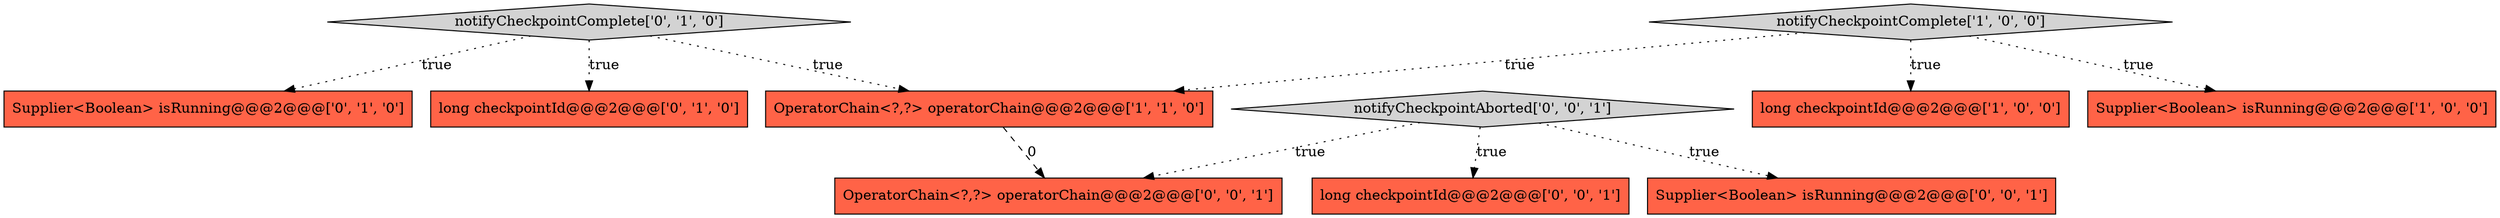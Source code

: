 digraph {
5 [style = filled, label = "Supplier<Boolean> isRunning@@@2@@@['0', '1', '0']", fillcolor = tomato, shape = box image = "AAA0AAABBB2BBB"];
3 [style = filled, label = "OperatorChain<?,?> operatorChain@@@2@@@['1', '1', '0']", fillcolor = tomato, shape = box image = "AAA0AAABBB1BBB"];
10 [style = filled, label = "OperatorChain<?,?> operatorChain@@@2@@@['0', '0', '1']", fillcolor = tomato, shape = box image = "AAA0AAABBB3BBB"];
2 [style = filled, label = "notifyCheckpointComplete['1', '0', '0']", fillcolor = lightgray, shape = diamond image = "AAA0AAABBB1BBB"];
9 [style = filled, label = "notifyCheckpointAborted['0', '0', '1']", fillcolor = lightgray, shape = diamond image = "AAA0AAABBB3BBB"];
0 [style = filled, label = "long checkpointId@@@2@@@['1', '0', '0']", fillcolor = tomato, shape = box image = "AAA0AAABBB1BBB"];
8 [style = filled, label = "Supplier<Boolean> isRunning@@@2@@@['0', '0', '1']", fillcolor = tomato, shape = box image = "AAA0AAABBB3BBB"];
7 [style = filled, label = "long checkpointId@@@2@@@['0', '0', '1']", fillcolor = tomato, shape = box image = "AAA0AAABBB3BBB"];
6 [style = filled, label = "notifyCheckpointComplete['0', '1', '0']", fillcolor = lightgray, shape = diamond image = "AAA0AAABBB2BBB"];
4 [style = filled, label = "long checkpointId@@@2@@@['0', '1', '0']", fillcolor = tomato, shape = box image = "AAA0AAABBB2BBB"];
1 [style = filled, label = "Supplier<Boolean> isRunning@@@2@@@['1', '0', '0']", fillcolor = tomato, shape = box image = "AAA0AAABBB1BBB"];
2->1 [style = dotted, label="true"];
6->5 [style = dotted, label="true"];
6->4 [style = dotted, label="true"];
9->8 [style = dotted, label="true"];
2->0 [style = dotted, label="true"];
2->3 [style = dotted, label="true"];
9->10 [style = dotted, label="true"];
6->3 [style = dotted, label="true"];
9->7 [style = dotted, label="true"];
3->10 [style = dashed, label="0"];
}
